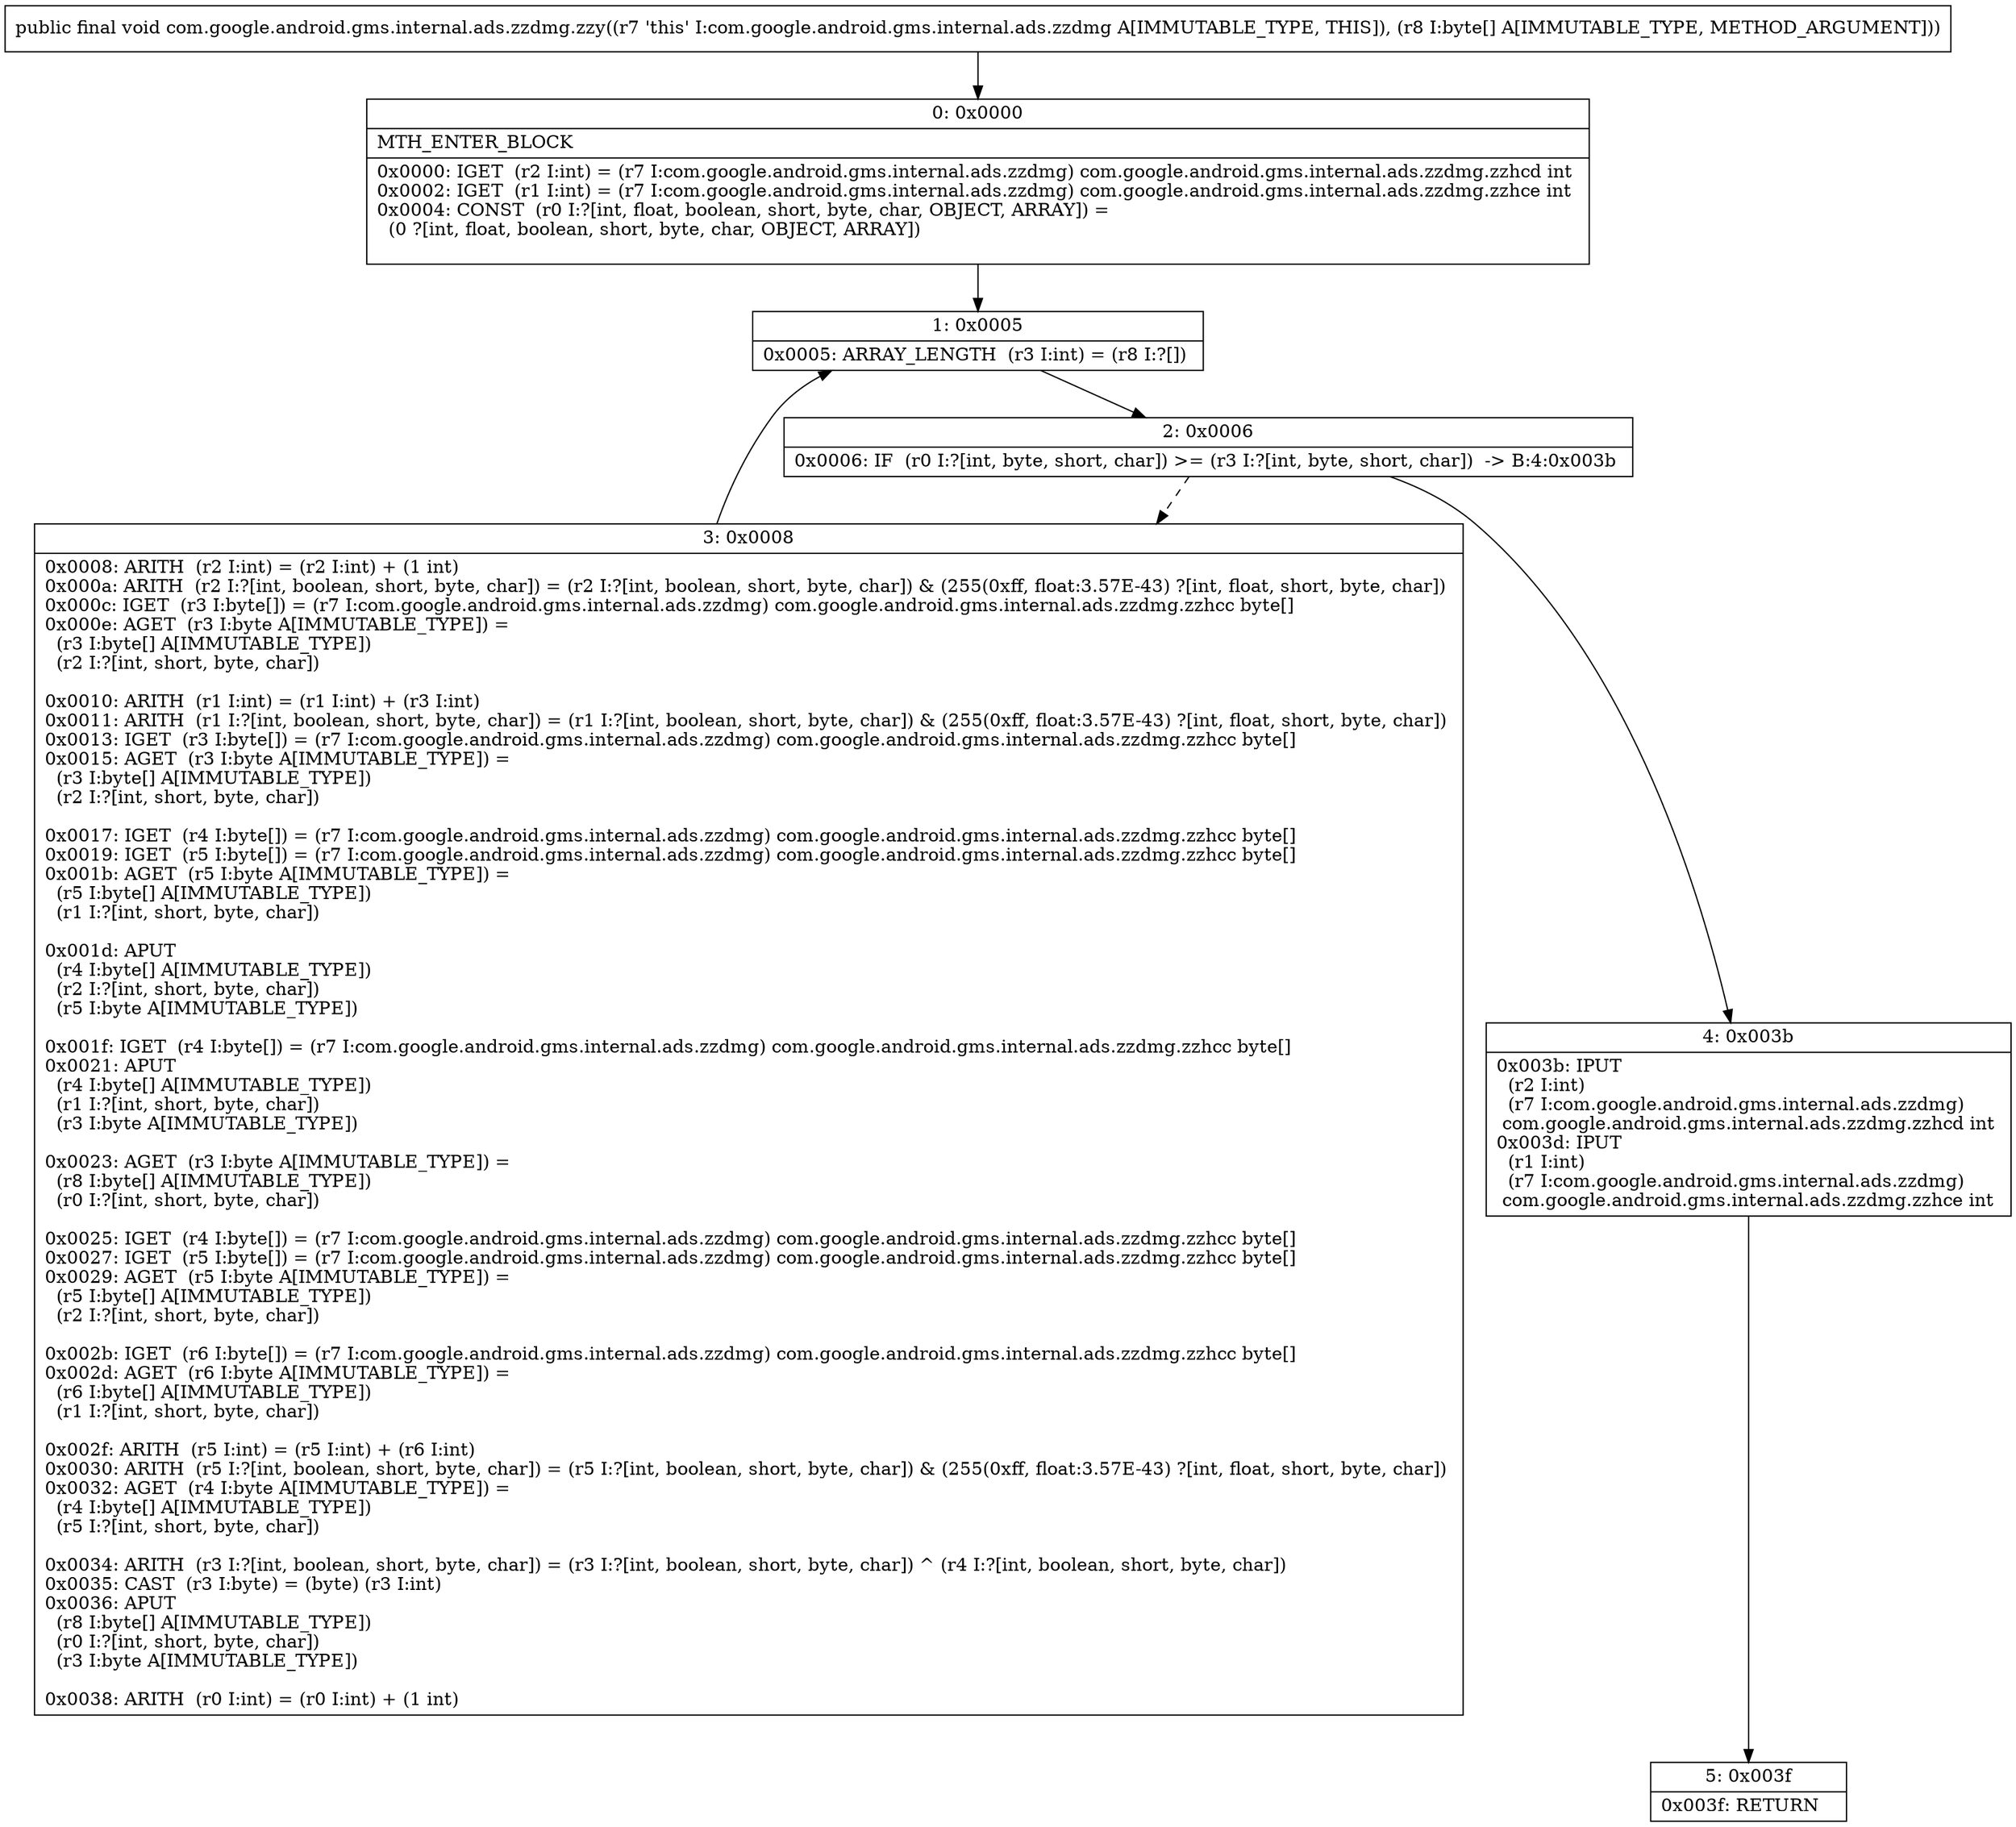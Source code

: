 digraph "CFG forcom.google.android.gms.internal.ads.zzdmg.zzy([B)V" {
Node_0 [shape=record,label="{0\:\ 0x0000|MTH_ENTER_BLOCK\l|0x0000: IGET  (r2 I:int) = (r7 I:com.google.android.gms.internal.ads.zzdmg) com.google.android.gms.internal.ads.zzdmg.zzhcd int \l0x0002: IGET  (r1 I:int) = (r7 I:com.google.android.gms.internal.ads.zzdmg) com.google.android.gms.internal.ads.zzdmg.zzhce int \l0x0004: CONST  (r0 I:?[int, float, boolean, short, byte, char, OBJECT, ARRAY]) = \l  (0 ?[int, float, boolean, short, byte, char, OBJECT, ARRAY])\l \l}"];
Node_1 [shape=record,label="{1\:\ 0x0005|0x0005: ARRAY_LENGTH  (r3 I:int) = (r8 I:?[]) \l}"];
Node_2 [shape=record,label="{2\:\ 0x0006|0x0006: IF  (r0 I:?[int, byte, short, char]) \>= (r3 I:?[int, byte, short, char])  \-\> B:4:0x003b \l}"];
Node_3 [shape=record,label="{3\:\ 0x0008|0x0008: ARITH  (r2 I:int) = (r2 I:int) + (1 int) \l0x000a: ARITH  (r2 I:?[int, boolean, short, byte, char]) = (r2 I:?[int, boolean, short, byte, char]) & (255(0xff, float:3.57E\-43) ?[int, float, short, byte, char]) \l0x000c: IGET  (r3 I:byte[]) = (r7 I:com.google.android.gms.internal.ads.zzdmg) com.google.android.gms.internal.ads.zzdmg.zzhcc byte[] \l0x000e: AGET  (r3 I:byte A[IMMUTABLE_TYPE]) = \l  (r3 I:byte[] A[IMMUTABLE_TYPE])\l  (r2 I:?[int, short, byte, char])\l \l0x0010: ARITH  (r1 I:int) = (r1 I:int) + (r3 I:int) \l0x0011: ARITH  (r1 I:?[int, boolean, short, byte, char]) = (r1 I:?[int, boolean, short, byte, char]) & (255(0xff, float:3.57E\-43) ?[int, float, short, byte, char]) \l0x0013: IGET  (r3 I:byte[]) = (r7 I:com.google.android.gms.internal.ads.zzdmg) com.google.android.gms.internal.ads.zzdmg.zzhcc byte[] \l0x0015: AGET  (r3 I:byte A[IMMUTABLE_TYPE]) = \l  (r3 I:byte[] A[IMMUTABLE_TYPE])\l  (r2 I:?[int, short, byte, char])\l \l0x0017: IGET  (r4 I:byte[]) = (r7 I:com.google.android.gms.internal.ads.zzdmg) com.google.android.gms.internal.ads.zzdmg.zzhcc byte[] \l0x0019: IGET  (r5 I:byte[]) = (r7 I:com.google.android.gms.internal.ads.zzdmg) com.google.android.gms.internal.ads.zzdmg.zzhcc byte[] \l0x001b: AGET  (r5 I:byte A[IMMUTABLE_TYPE]) = \l  (r5 I:byte[] A[IMMUTABLE_TYPE])\l  (r1 I:?[int, short, byte, char])\l \l0x001d: APUT  \l  (r4 I:byte[] A[IMMUTABLE_TYPE])\l  (r2 I:?[int, short, byte, char])\l  (r5 I:byte A[IMMUTABLE_TYPE])\l \l0x001f: IGET  (r4 I:byte[]) = (r7 I:com.google.android.gms.internal.ads.zzdmg) com.google.android.gms.internal.ads.zzdmg.zzhcc byte[] \l0x0021: APUT  \l  (r4 I:byte[] A[IMMUTABLE_TYPE])\l  (r1 I:?[int, short, byte, char])\l  (r3 I:byte A[IMMUTABLE_TYPE])\l \l0x0023: AGET  (r3 I:byte A[IMMUTABLE_TYPE]) = \l  (r8 I:byte[] A[IMMUTABLE_TYPE])\l  (r0 I:?[int, short, byte, char])\l \l0x0025: IGET  (r4 I:byte[]) = (r7 I:com.google.android.gms.internal.ads.zzdmg) com.google.android.gms.internal.ads.zzdmg.zzhcc byte[] \l0x0027: IGET  (r5 I:byte[]) = (r7 I:com.google.android.gms.internal.ads.zzdmg) com.google.android.gms.internal.ads.zzdmg.zzhcc byte[] \l0x0029: AGET  (r5 I:byte A[IMMUTABLE_TYPE]) = \l  (r5 I:byte[] A[IMMUTABLE_TYPE])\l  (r2 I:?[int, short, byte, char])\l \l0x002b: IGET  (r6 I:byte[]) = (r7 I:com.google.android.gms.internal.ads.zzdmg) com.google.android.gms.internal.ads.zzdmg.zzhcc byte[] \l0x002d: AGET  (r6 I:byte A[IMMUTABLE_TYPE]) = \l  (r6 I:byte[] A[IMMUTABLE_TYPE])\l  (r1 I:?[int, short, byte, char])\l \l0x002f: ARITH  (r5 I:int) = (r5 I:int) + (r6 I:int) \l0x0030: ARITH  (r5 I:?[int, boolean, short, byte, char]) = (r5 I:?[int, boolean, short, byte, char]) & (255(0xff, float:3.57E\-43) ?[int, float, short, byte, char]) \l0x0032: AGET  (r4 I:byte A[IMMUTABLE_TYPE]) = \l  (r4 I:byte[] A[IMMUTABLE_TYPE])\l  (r5 I:?[int, short, byte, char])\l \l0x0034: ARITH  (r3 I:?[int, boolean, short, byte, char]) = (r3 I:?[int, boolean, short, byte, char]) ^ (r4 I:?[int, boolean, short, byte, char]) \l0x0035: CAST  (r3 I:byte) = (byte) (r3 I:int) \l0x0036: APUT  \l  (r8 I:byte[] A[IMMUTABLE_TYPE])\l  (r0 I:?[int, short, byte, char])\l  (r3 I:byte A[IMMUTABLE_TYPE])\l \l0x0038: ARITH  (r0 I:int) = (r0 I:int) + (1 int) \l}"];
Node_4 [shape=record,label="{4\:\ 0x003b|0x003b: IPUT  \l  (r2 I:int)\l  (r7 I:com.google.android.gms.internal.ads.zzdmg)\l com.google.android.gms.internal.ads.zzdmg.zzhcd int \l0x003d: IPUT  \l  (r1 I:int)\l  (r7 I:com.google.android.gms.internal.ads.zzdmg)\l com.google.android.gms.internal.ads.zzdmg.zzhce int \l}"];
Node_5 [shape=record,label="{5\:\ 0x003f|0x003f: RETURN   \l}"];
MethodNode[shape=record,label="{public final void com.google.android.gms.internal.ads.zzdmg.zzy((r7 'this' I:com.google.android.gms.internal.ads.zzdmg A[IMMUTABLE_TYPE, THIS]), (r8 I:byte[] A[IMMUTABLE_TYPE, METHOD_ARGUMENT])) }"];
MethodNode -> Node_0;
Node_0 -> Node_1;
Node_1 -> Node_2;
Node_2 -> Node_3[style=dashed];
Node_2 -> Node_4;
Node_3 -> Node_1;
Node_4 -> Node_5;
}

